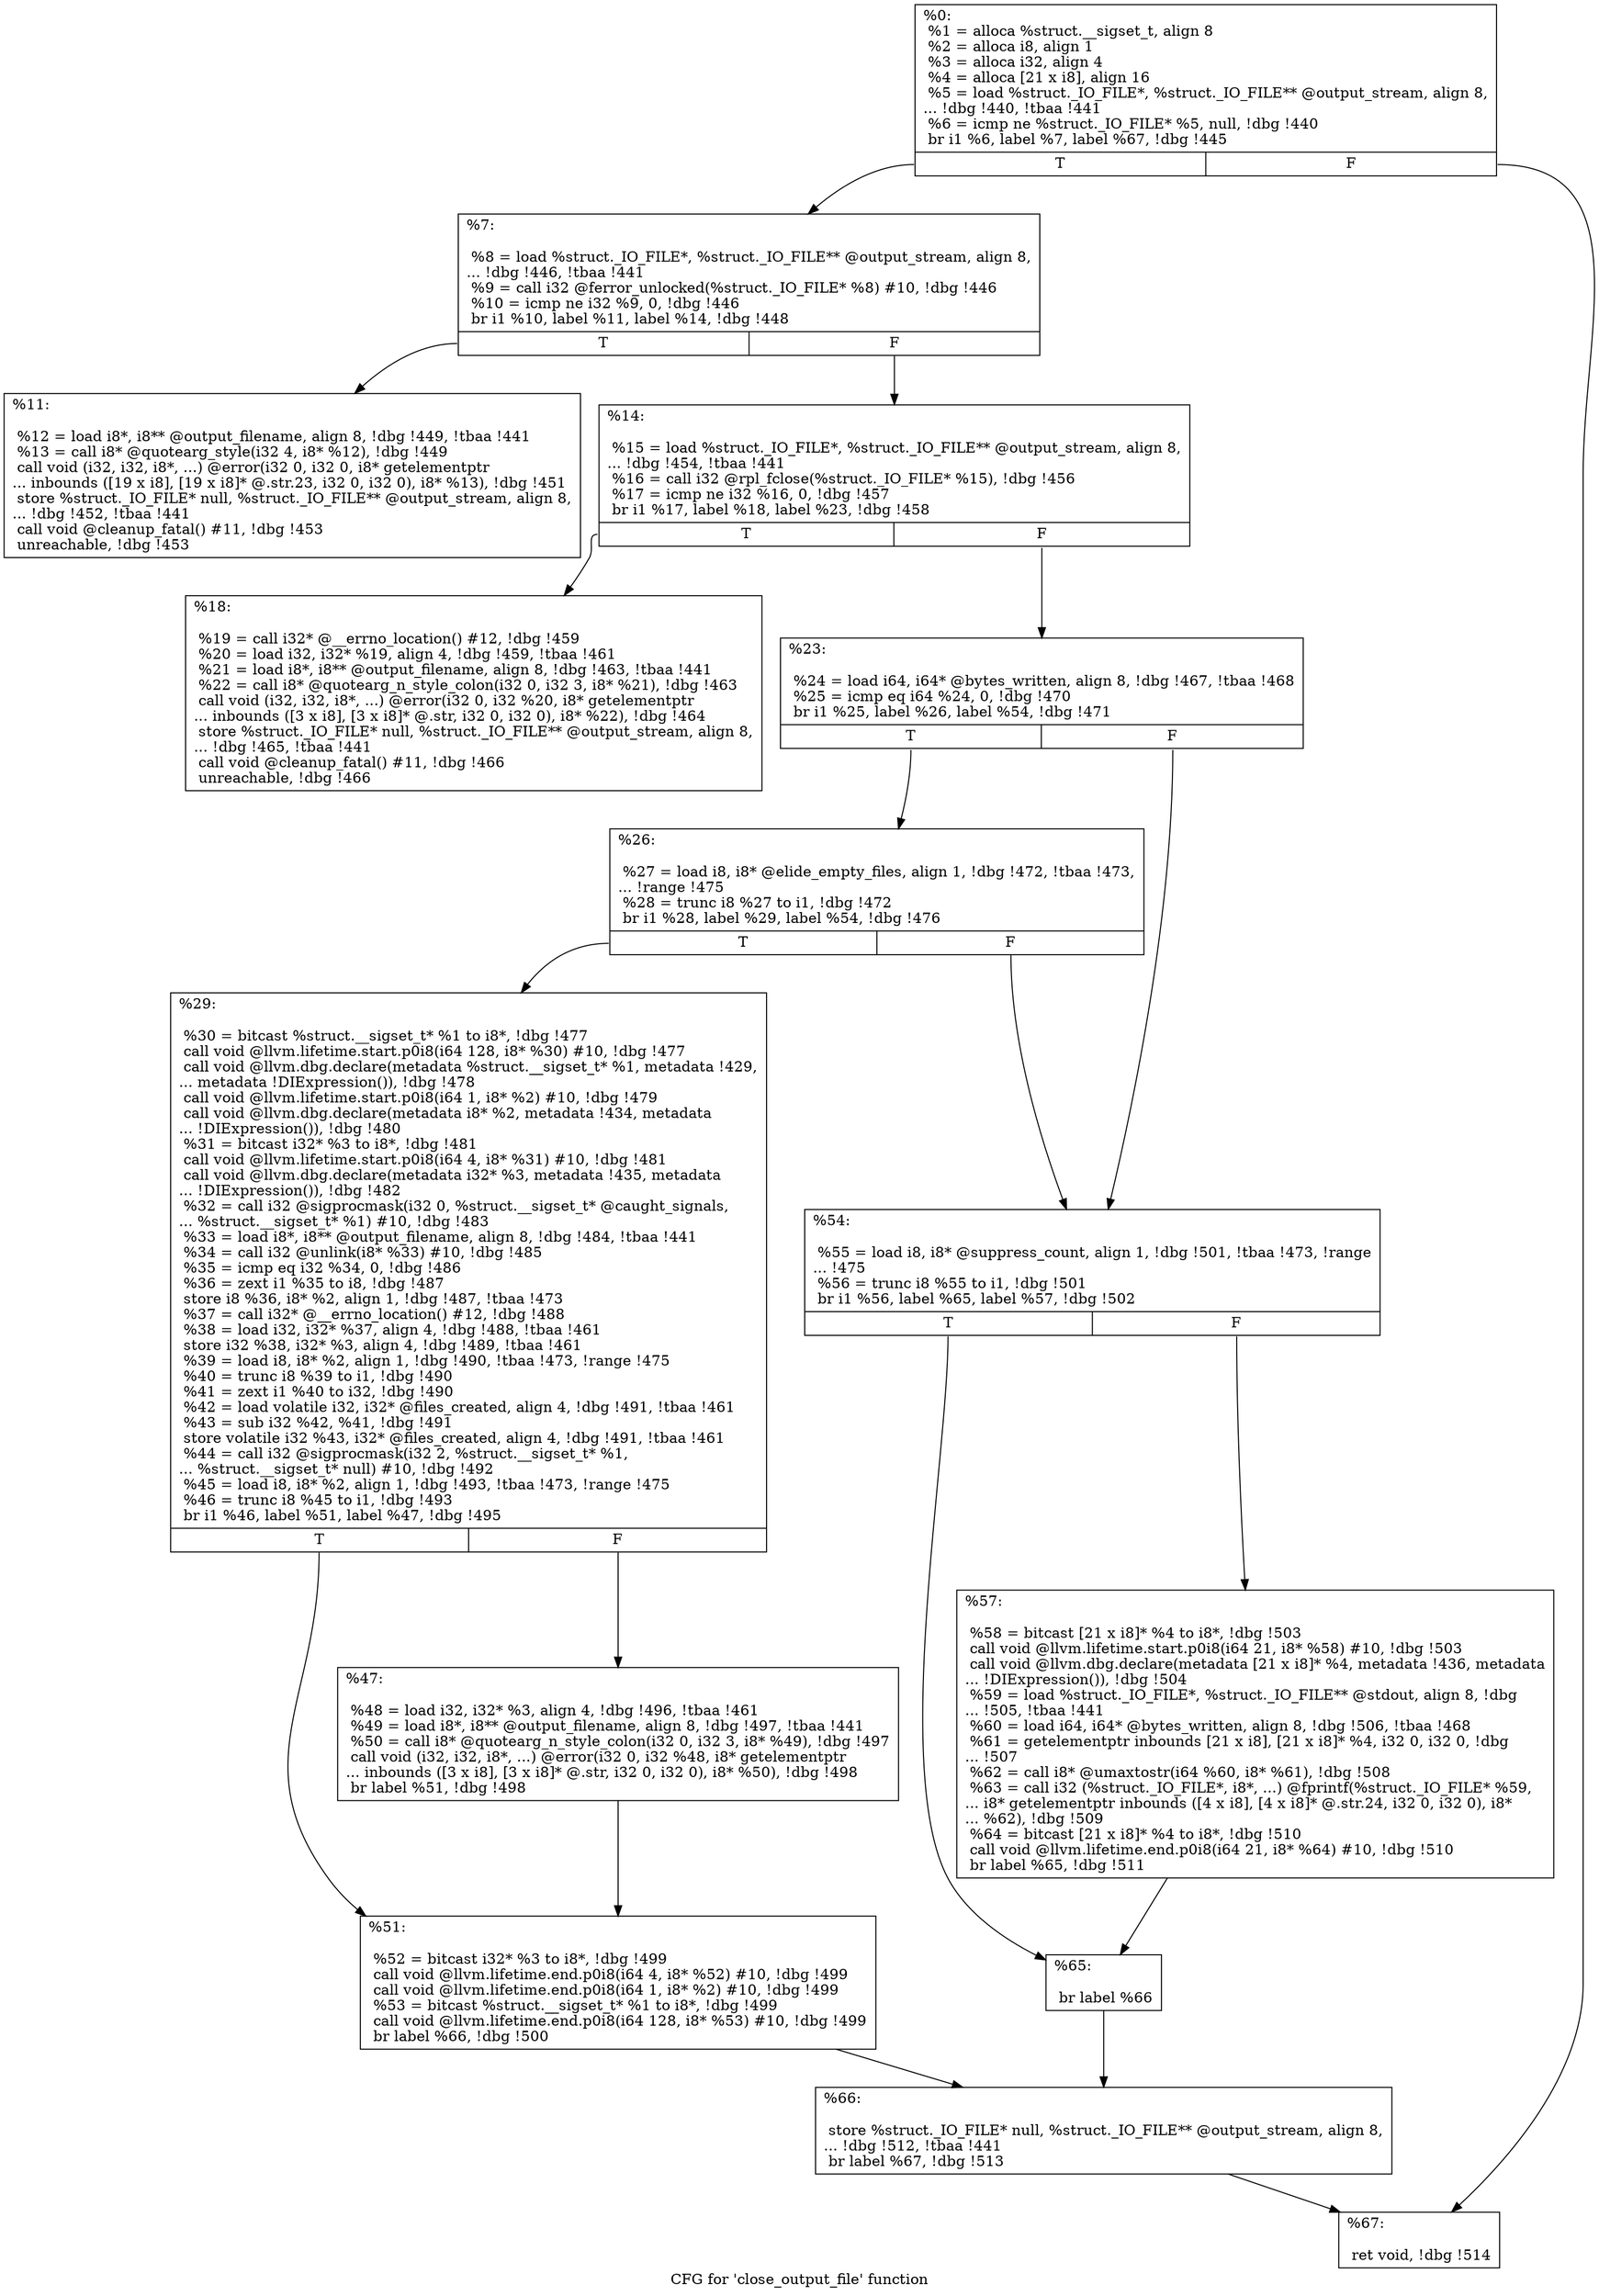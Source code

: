 digraph "CFG for 'close_output_file' function" {
	label="CFG for 'close_output_file' function";

	Node0x2397d60 [shape=record,label="{%0:\l  %1 = alloca %struct.__sigset_t, align 8\l  %2 = alloca i8, align 1\l  %3 = alloca i32, align 4\l  %4 = alloca [21 x i8], align 16\l  %5 = load %struct._IO_FILE*, %struct._IO_FILE** @output_stream, align 8,\l... !dbg !440, !tbaa !441\l  %6 = icmp ne %struct._IO_FILE* %5, null, !dbg !440\l  br i1 %6, label %7, label %67, !dbg !445\l|{<s0>T|<s1>F}}"];
	Node0x2397d60:s0 -> Node0x23986b0;
	Node0x2397d60:s1 -> Node0x2398ac0;
	Node0x23986b0 [shape=record,label="{%7:\l\l  %8 = load %struct._IO_FILE*, %struct._IO_FILE** @output_stream, align 8,\l... !dbg !446, !tbaa !441\l  %9 = call i32 @ferror_unlocked(%struct._IO_FILE* %8) #10, !dbg !446\l  %10 = icmp ne i32 %9, 0, !dbg !446\l  br i1 %10, label %11, label %14, !dbg !448\l|{<s0>T|<s1>F}}"];
	Node0x23986b0:s0 -> Node0x2398700;
	Node0x23986b0:s1 -> Node0x2398750;
	Node0x2398700 [shape=record,label="{%11:\l\l  %12 = load i8*, i8** @output_filename, align 8, !dbg !449, !tbaa !441\l  %13 = call i8* @quotearg_style(i32 4, i8* %12), !dbg !449\l  call void (i32, i32, i8*, ...) @error(i32 0, i32 0, i8* getelementptr\l... inbounds ([19 x i8], [19 x i8]* @.str.23, i32 0, i32 0), i8* %13), !dbg !451\l  store %struct._IO_FILE* null, %struct._IO_FILE** @output_stream, align 8,\l... !dbg !452, !tbaa !441\l  call void @cleanup_fatal() #11, !dbg !453\l  unreachable, !dbg !453\l}"];
	Node0x2398750 [shape=record,label="{%14:\l\l  %15 = load %struct._IO_FILE*, %struct._IO_FILE** @output_stream, align 8,\l... !dbg !454, !tbaa !441\l  %16 = call i32 @rpl_fclose(%struct._IO_FILE* %15), !dbg !456\l  %17 = icmp ne i32 %16, 0, !dbg !457\l  br i1 %17, label %18, label %23, !dbg !458\l|{<s0>T|<s1>F}}"];
	Node0x2398750:s0 -> Node0x23987a0;
	Node0x2398750:s1 -> Node0x23987f0;
	Node0x23987a0 [shape=record,label="{%18:\l\l  %19 = call i32* @__errno_location() #12, !dbg !459\l  %20 = load i32, i32* %19, align 4, !dbg !459, !tbaa !461\l  %21 = load i8*, i8** @output_filename, align 8, !dbg !463, !tbaa !441\l  %22 = call i8* @quotearg_n_style_colon(i32 0, i32 3, i8* %21), !dbg !463\l  call void (i32, i32, i8*, ...) @error(i32 0, i32 %20, i8* getelementptr\l... inbounds ([3 x i8], [3 x i8]* @.str, i32 0, i32 0), i8* %22), !dbg !464\l  store %struct._IO_FILE* null, %struct._IO_FILE** @output_stream, align 8,\l... !dbg !465, !tbaa !441\l  call void @cleanup_fatal() #11, !dbg !466\l  unreachable, !dbg !466\l}"];
	Node0x23987f0 [shape=record,label="{%23:\l\l  %24 = load i64, i64* @bytes_written, align 8, !dbg !467, !tbaa !468\l  %25 = icmp eq i64 %24, 0, !dbg !470\l  br i1 %25, label %26, label %54, !dbg !471\l|{<s0>T|<s1>F}}"];
	Node0x23987f0:s0 -> Node0x2398840;
	Node0x23987f0:s1 -> Node0x2398980;
	Node0x2398840 [shape=record,label="{%26:\l\l  %27 = load i8, i8* @elide_empty_files, align 1, !dbg !472, !tbaa !473,\l... !range !475\l  %28 = trunc i8 %27 to i1, !dbg !472\l  br i1 %28, label %29, label %54, !dbg !476\l|{<s0>T|<s1>F}}"];
	Node0x2398840:s0 -> Node0x2398890;
	Node0x2398840:s1 -> Node0x2398980;
	Node0x2398890 [shape=record,label="{%29:\l\l  %30 = bitcast %struct.__sigset_t* %1 to i8*, !dbg !477\l  call void @llvm.lifetime.start.p0i8(i64 128, i8* %30) #10, !dbg !477\l  call void @llvm.dbg.declare(metadata %struct.__sigset_t* %1, metadata !429,\l... metadata !DIExpression()), !dbg !478\l  call void @llvm.lifetime.start.p0i8(i64 1, i8* %2) #10, !dbg !479\l  call void @llvm.dbg.declare(metadata i8* %2, metadata !434, metadata\l... !DIExpression()), !dbg !480\l  %31 = bitcast i32* %3 to i8*, !dbg !481\l  call void @llvm.lifetime.start.p0i8(i64 4, i8* %31) #10, !dbg !481\l  call void @llvm.dbg.declare(metadata i32* %3, metadata !435, metadata\l... !DIExpression()), !dbg !482\l  %32 = call i32 @sigprocmask(i32 0, %struct.__sigset_t* @caught_signals,\l... %struct.__sigset_t* %1) #10, !dbg !483\l  %33 = load i8*, i8** @output_filename, align 8, !dbg !484, !tbaa !441\l  %34 = call i32 @unlink(i8* %33) #10, !dbg !485\l  %35 = icmp eq i32 %34, 0, !dbg !486\l  %36 = zext i1 %35 to i8, !dbg !487\l  store i8 %36, i8* %2, align 1, !dbg !487, !tbaa !473\l  %37 = call i32* @__errno_location() #12, !dbg !488\l  %38 = load i32, i32* %37, align 4, !dbg !488, !tbaa !461\l  store i32 %38, i32* %3, align 4, !dbg !489, !tbaa !461\l  %39 = load i8, i8* %2, align 1, !dbg !490, !tbaa !473, !range !475\l  %40 = trunc i8 %39 to i1, !dbg !490\l  %41 = zext i1 %40 to i32, !dbg !490\l  %42 = load volatile i32, i32* @files_created, align 4, !dbg !491, !tbaa !461\l  %43 = sub i32 %42, %41, !dbg !491\l  store volatile i32 %43, i32* @files_created, align 4, !dbg !491, !tbaa !461\l  %44 = call i32 @sigprocmask(i32 2, %struct.__sigset_t* %1,\l... %struct.__sigset_t* null) #10, !dbg !492\l  %45 = load i8, i8* %2, align 1, !dbg !493, !tbaa !473, !range !475\l  %46 = trunc i8 %45 to i1, !dbg !493\l  br i1 %46, label %51, label %47, !dbg !495\l|{<s0>T|<s1>F}}"];
	Node0x2398890:s0 -> Node0x2398930;
	Node0x2398890:s1 -> Node0x23988e0;
	Node0x23988e0 [shape=record,label="{%47:\l\l  %48 = load i32, i32* %3, align 4, !dbg !496, !tbaa !461\l  %49 = load i8*, i8** @output_filename, align 8, !dbg !497, !tbaa !441\l  %50 = call i8* @quotearg_n_style_colon(i32 0, i32 3, i8* %49), !dbg !497\l  call void (i32, i32, i8*, ...) @error(i32 0, i32 %48, i8* getelementptr\l... inbounds ([3 x i8], [3 x i8]* @.str, i32 0, i32 0), i8* %50), !dbg !498\l  br label %51, !dbg !498\l}"];
	Node0x23988e0 -> Node0x2398930;
	Node0x2398930 [shape=record,label="{%51:\l\l  %52 = bitcast i32* %3 to i8*, !dbg !499\l  call void @llvm.lifetime.end.p0i8(i64 4, i8* %52) #10, !dbg !499\l  call void @llvm.lifetime.end.p0i8(i64 1, i8* %2) #10, !dbg !499\l  %53 = bitcast %struct.__sigset_t* %1 to i8*, !dbg !499\l  call void @llvm.lifetime.end.p0i8(i64 128, i8* %53) #10, !dbg !499\l  br label %66, !dbg !500\l}"];
	Node0x2398930 -> Node0x2398a70;
	Node0x2398980 [shape=record,label="{%54:\l\l  %55 = load i8, i8* @suppress_count, align 1, !dbg !501, !tbaa !473, !range\l... !475\l  %56 = trunc i8 %55 to i1, !dbg !501\l  br i1 %56, label %65, label %57, !dbg !502\l|{<s0>T|<s1>F}}"];
	Node0x2398980:s0 -> Node0x2398a20;
	Node0x2398980:s1 -> Node0x23989d0;
	Node0x23989d0 [shape=record,label="{%57:\l\l  %58 = bitcast [21 x i8]* %4 to i8*, !dbg !503\l  call void @llvm.lifetime.start.p0i8(i64 21, i8* %58) #10, !dbg !503\l  call void @llvm.dbg.declare(metadata [21 x i8]* %4, metadata !436, metadata\l... !DIExpression()), !dbg !504\l  %59 = load %struct._IO_FILE*, %struct._IO_FILE** @stdout, align 8, !dbg\l... !505, !tbaa !441\l  %60 = load i64, i64* @bytes_written, align 8, !dbg !506, !tbaa !468\l  %61 = getelementptr inbounds [21 x i8], [21 x i8]* %4, i32 0, i32 0, !dbg\l... !507\l  %62 = call i8* @umaxtostr(i64 %60, i8* %61), !dbg !508\l  %63 = call i32 (%struct._IO_FILE*, i8*, ...) @fprintf(%struct._IO_FILE* %59,\l... i8* getelementptr inbounds ([4 x i8], [4 x i8]* @.str.24, i32 0, i32 0), i8*\l... %62), !dbg !509\l  %64 = bitcast [21 x i8]* %4 to i8*, !dbg !510\l  call void @llvm.lifetime.end.p0i8(i64 21, i8* %64) #10, !dbg !510\l  br label %65, !dbg !511\l}"];
	Node0x23989d0 -> Node0x2398a20;
	Node0x2398a20 [shape=record,label="{%65:\l\l  br label %66\l}"];
	Node0x2398a20 -> Node0x2398a70;
	Node0x2398a70 [shape=record,label="{%66:\l\l  store %struct._IO_FILE* null, %struct._IO_FILE** @output_stream, align 8,\l... !dbg !512, !tbaa !441\l  br label %67, !dbg !513\l}"];
	Node0x2398a70 -> Node0x2398ac0;
	Node0x2398ac0 [shape=record,label="{%67:\l\l  ret void, !dbg !514\l}"];
}
